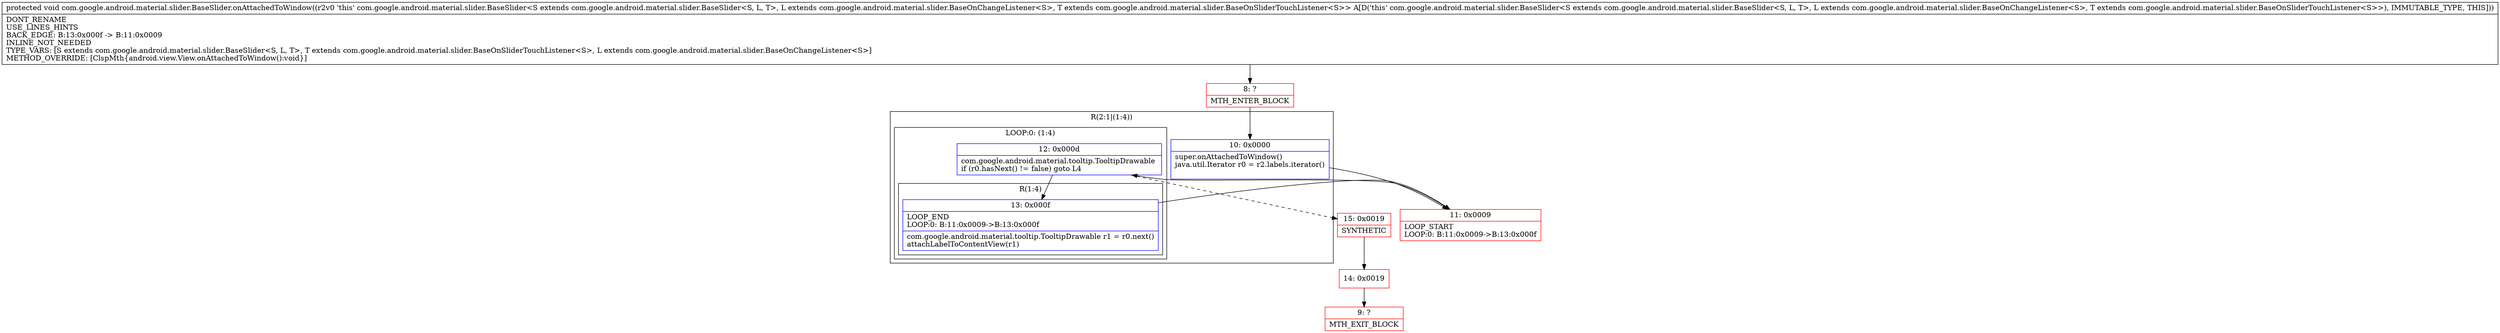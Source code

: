 digraph "CFG forcom.google.android.material.slider.BaseSlider.onAttachedToWindow()V" {
subgraph cluster_Region_1823599839 {
label = "R(2:1|(1:4))";
node [shape=record,color=blue];
Node_10 [shape=record,label="{10\:\ 0x0000|super.onAttachedToWindow()\ljava.util.Iterator r0 = r2.labels.iterator()\l\l}"];
subgraph cluster_LoopRegion_1311355424 {
label = "LOOP:0: (1:4)";
node [shape=record,color=blue];
Node_12 [shape=record,label="{12\:\ 0x000d|com.google.android.material.tooltip.TooltipDrawable \lif (r0.hasNext() != false) goto L4\l}"];
subgraph cluster_Region_211729787 {
label = "R(1:4)";
node [shape=record,color=blue];
Node_13 [shape=record,label="{13\:\ 0x000f|LOOP_END\lLOOP:0: B:11:0x0009\-\>B:13:0x000f\l|com.google.android.material.tooltip.TooltipDrawable r1 = r0.next()\lattachLabelToContentView(r1)\l}"];
}
}
}
Node_8 [shape=record,color=red,label="{8\:\ ?|MTH_ENTER_BLOCK\l}"];
Node_11 [shape=record,color=red,label="{11\:\ 0x0009|LOOP_START\lLOOP:0: B:11:0x0009\-\>B:13:0x000f\l}"];
Node_15 [shape=record,color=red,label="{15\:\ 0x0019|SYNTHETIC\l}"];
Node_14 [shape=record,color=red,label="{14\:\ 0x0019}"];
Node_9 [shape=record,color=red,label="{9\:\ ?|MTH_EXIT_BLOCK\l}"];
MethodNode[shape=record,label="{protected void com.google.android.material.slider.BaseSlider.onAttachedToWindow((r2v0 'this' com.google.android.material.slider.BaseSlider\<S extends com.google.android.material.slider.BaseSlider\<S, L, T\>, L extends com.google.android.material.slider.BaseOnChangeListener\<S\>, T extends com.google.android.material.slider.BaseOnSliderTouchListener\<S\>\> A[D('this' com.google.android.material.slider.BaseSlider\<S extends com.google.android.material.slider.BaseSlider\<S, L, T\>, L extends com.google.android.material.slider.BaseOnChangeListener\<S\>, T extends com.google.android.material.slider.BaseOnSliderTouchListener\<S\>\>), IMMUTABLE_TYPE, THIS]))  | DONT_RENAME\lUSE_LINES_HINTS\lBACK_EDGE: B:13:0x000f \-\> B:11:0x0009\lINLINE_NOT_NEEDED\lTYPE_VARS: [S extends com.google.android.material.slider.BaseSlider\<S, L, T\>, T extends com.google.android.material.slider.BaseOnSliderTouchListener\<S\>, L extends com.google.android.material.slider.BaseOnChangeListener\<S\>]\lMETHOD_OVERRIDE: [ClspMth\{android.view.View.onAttachedToWindow():void\}]\l}"];
MethodNode -> Node_8;Node_10 -> Node_11;
Node_12 -> Node_13;
Node_12 -> Node_15[style=dashed];
Node_13 -> Node_11;
Node_8 -> Node_10;
Node_11 -> Node_12;
Node_15 -> Node_14;
Node_14 -> Node_9;
}


